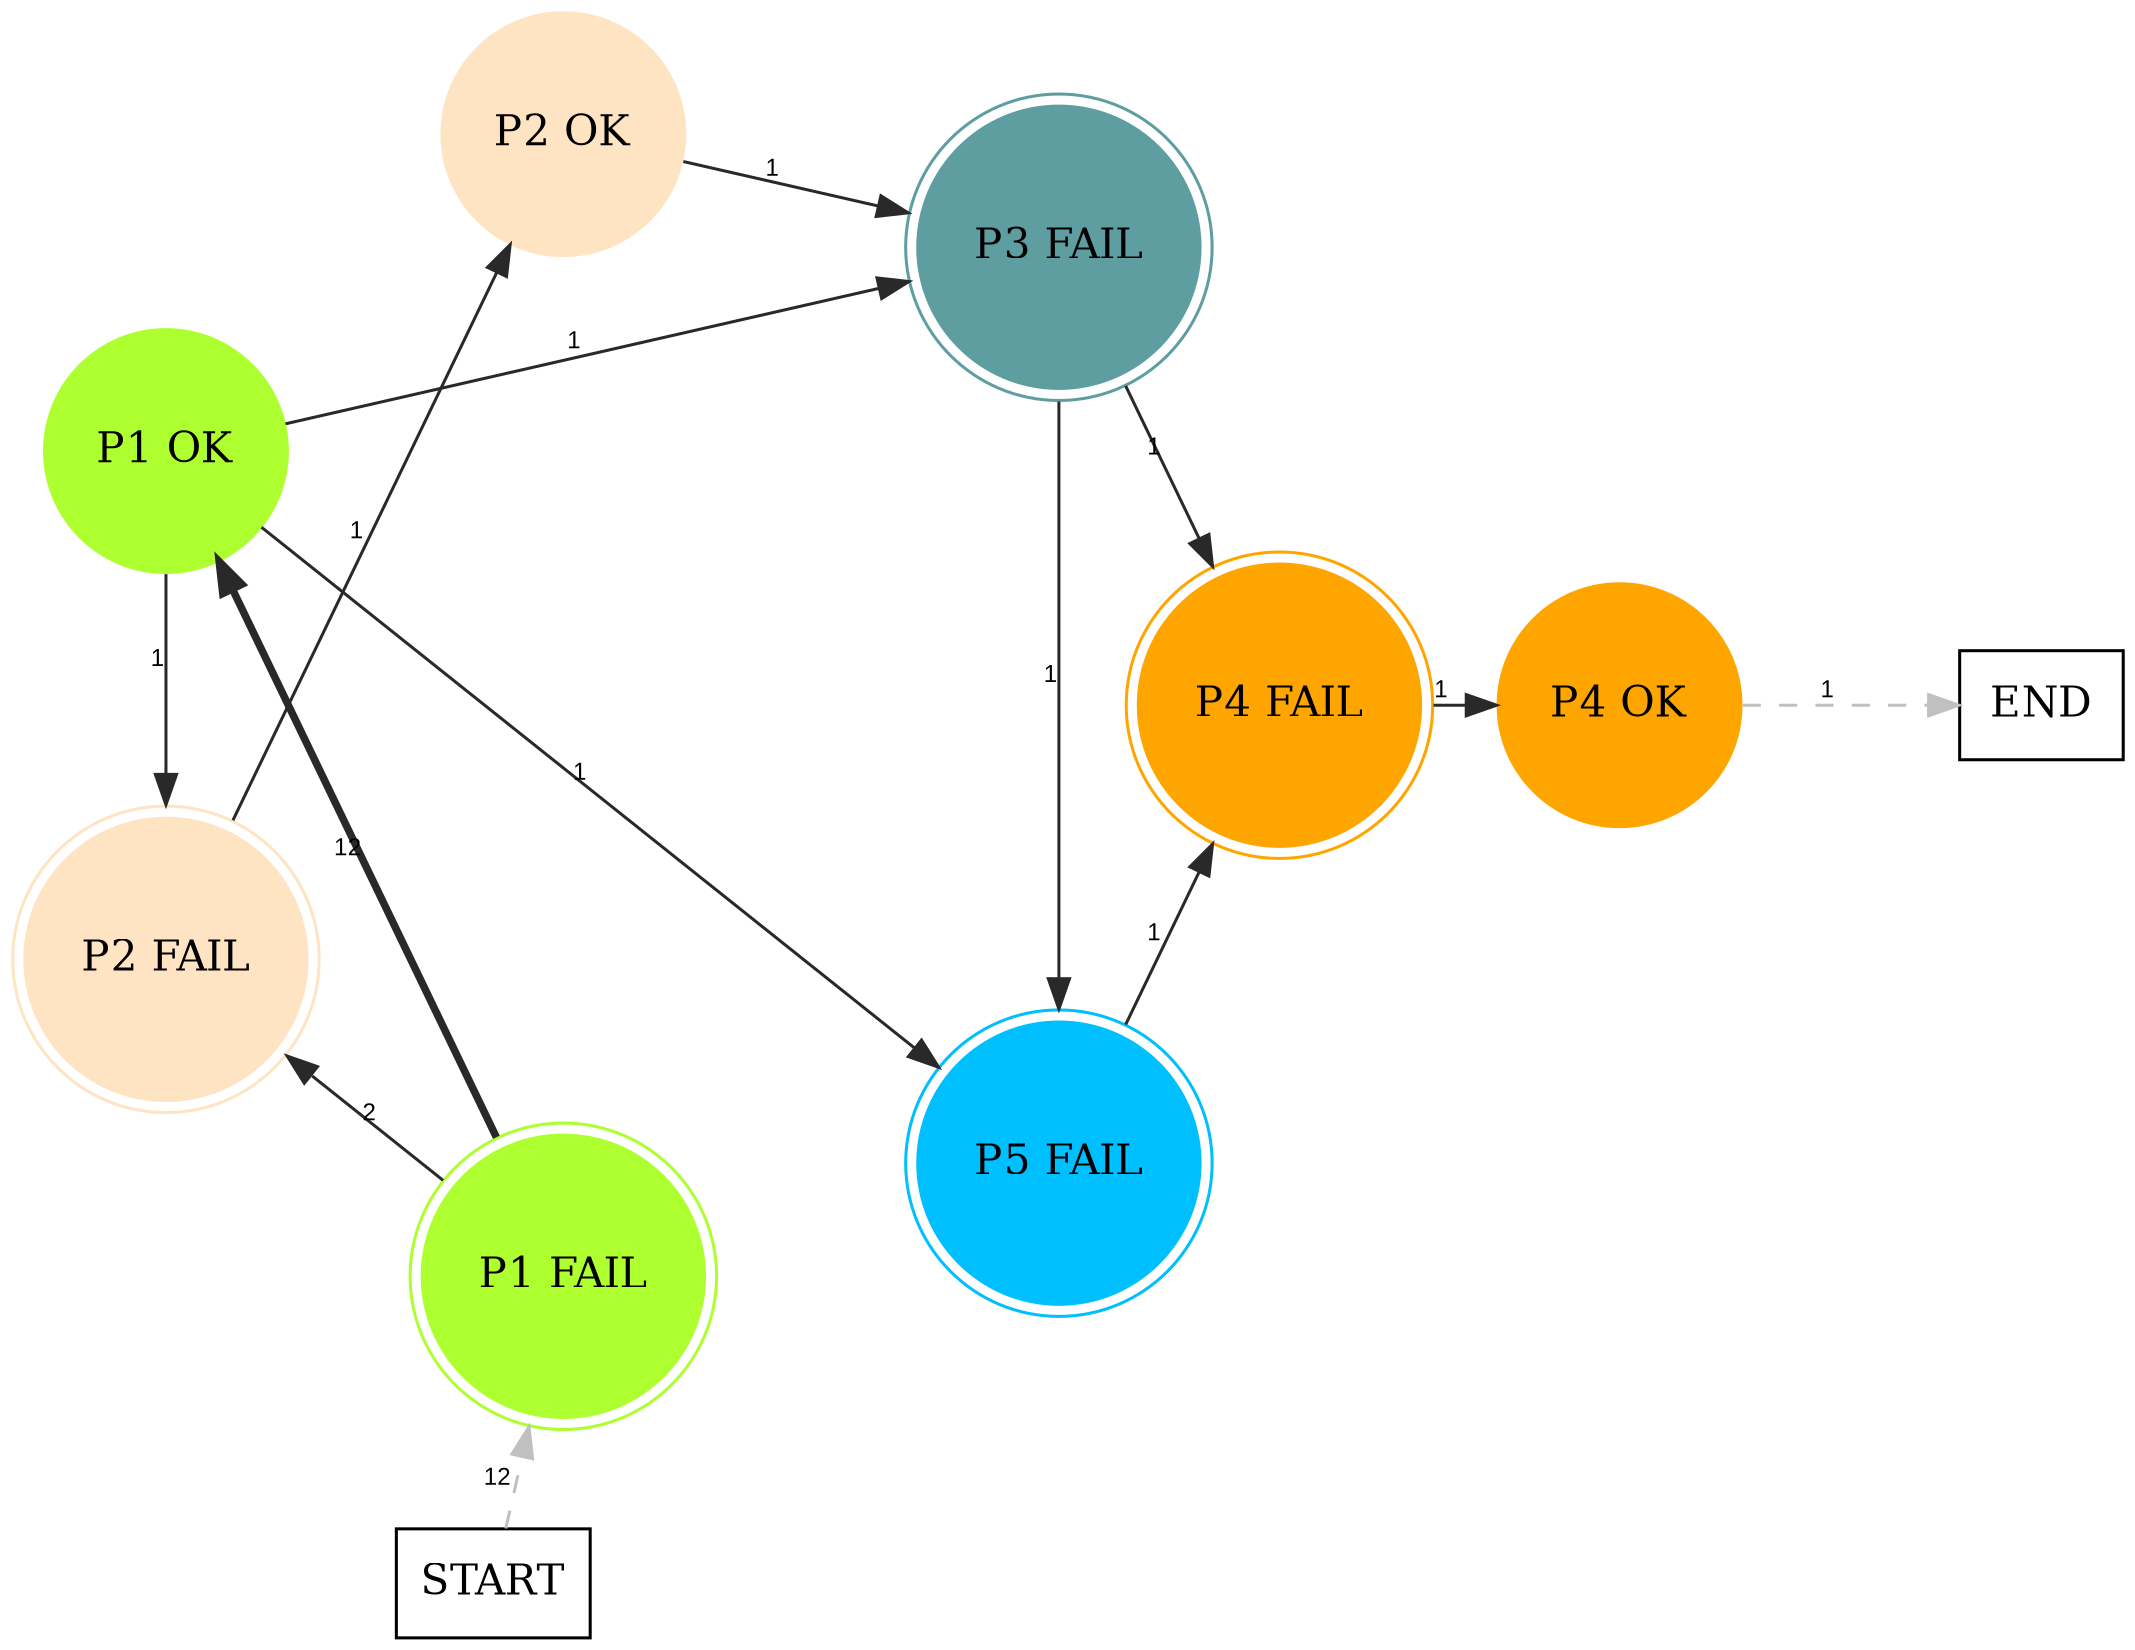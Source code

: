 digraph graphname {
	dpi = 150
	size="16,11!";
	margin = 0;
layout=circo;
"P1 FAIL" [shape=circle, color=greenyellow, peripheries=2, style=filled]"P2 FAIL" [shape=circle, color=bisque, peripheries=2, style=filled]"P1 OK" [shape=circle, color=greenyellow, style=filled]"P2 OK" [shape=circle, color=bisque, style=filled]"P3 FAIL" [shape=circle, color=cadetblue, peripheries=2, style=filled]"P4 FAIL" [shape=circle, color=orange, peripheries=2, style=filled]"P5 FAIL" [shape=circle, color=deepskyblue, peripheries=2, style=filled]"P4 OK" [shape=circle, color=orange, style=filled]"START" [shape=box, fillcolor=white, style=filled, color=black]"END" [shape=box, fillcolor=white, style=filled, color=black]"P1 FAIL" -> "P2 FAIL" [ color=grey16 penwidth = "1"label ="2" labelfloat=false fontname="Arial" fontsize=8]
"P1 FAIL" -> "P1 OK" [ color=grey16 penwidth = "2.4849066497880004"label ="12" labelfloat=false fontname="Arial" fontsize=8]
"P2 FAIL" -> "P2 OK" [ color=grey16 penwidth = "1"label ="1" labelfloat=false fontname="Arial" fontsize=8]
"P1 OK" -> "P2 FAIL" [ color=grey16 penwidth = "1"label ="1" labelfloat=false fontname="Arial" fontsize=8]
"P1 OK" -> "P3 FAIL" [ color=grey16 penwidth = "1"label ="1" labelfloat=false fontname="Arial" fontsize=8]
"P1 OK" -> "P5 FAIL" [ color=grey16 penwidth = "1"label ="1" labelfloat=false fontname="Arial" fontsize=8]
"P2 OK" -> "P3 FAIL" [ color=grey16 penwidth = "1"label ="1" labelfloat=false fontname="Arial" fontsize=8]
"P3 FAIL" -> "P4 FAIL" [ color=grey16 penwidth = "1"label ="1" labelfloat=false fontname="Arial" fontsize=8]
"P3 FAIL" -> "P5 FAIL" [ color=grey16 penwidth = "1"label ="1" labelfloat=false fontname="Arial" fontsize=8]
"P4 FAIL" -> "P4 OK" [ color=grey16 penwidth = "1"label ="1" labelfloat=false fontname="Arial" fontsize=8]
"P5 FAIL" -> "P4 FAIL" [ color=grey16 penwidth = "1"label ="1" labelfloat=false fontname="Arial" fontsize=8]
"P4 OK" -> "END" [ style = dashed color=grey label ="1" labelfloat=false fontname="Arial" fontsize=8]
"START" -> "P1 FAIL" [ style = dashed color=grey label ="12" labelfloat=false fontname="Arial" fontsize=8]
}